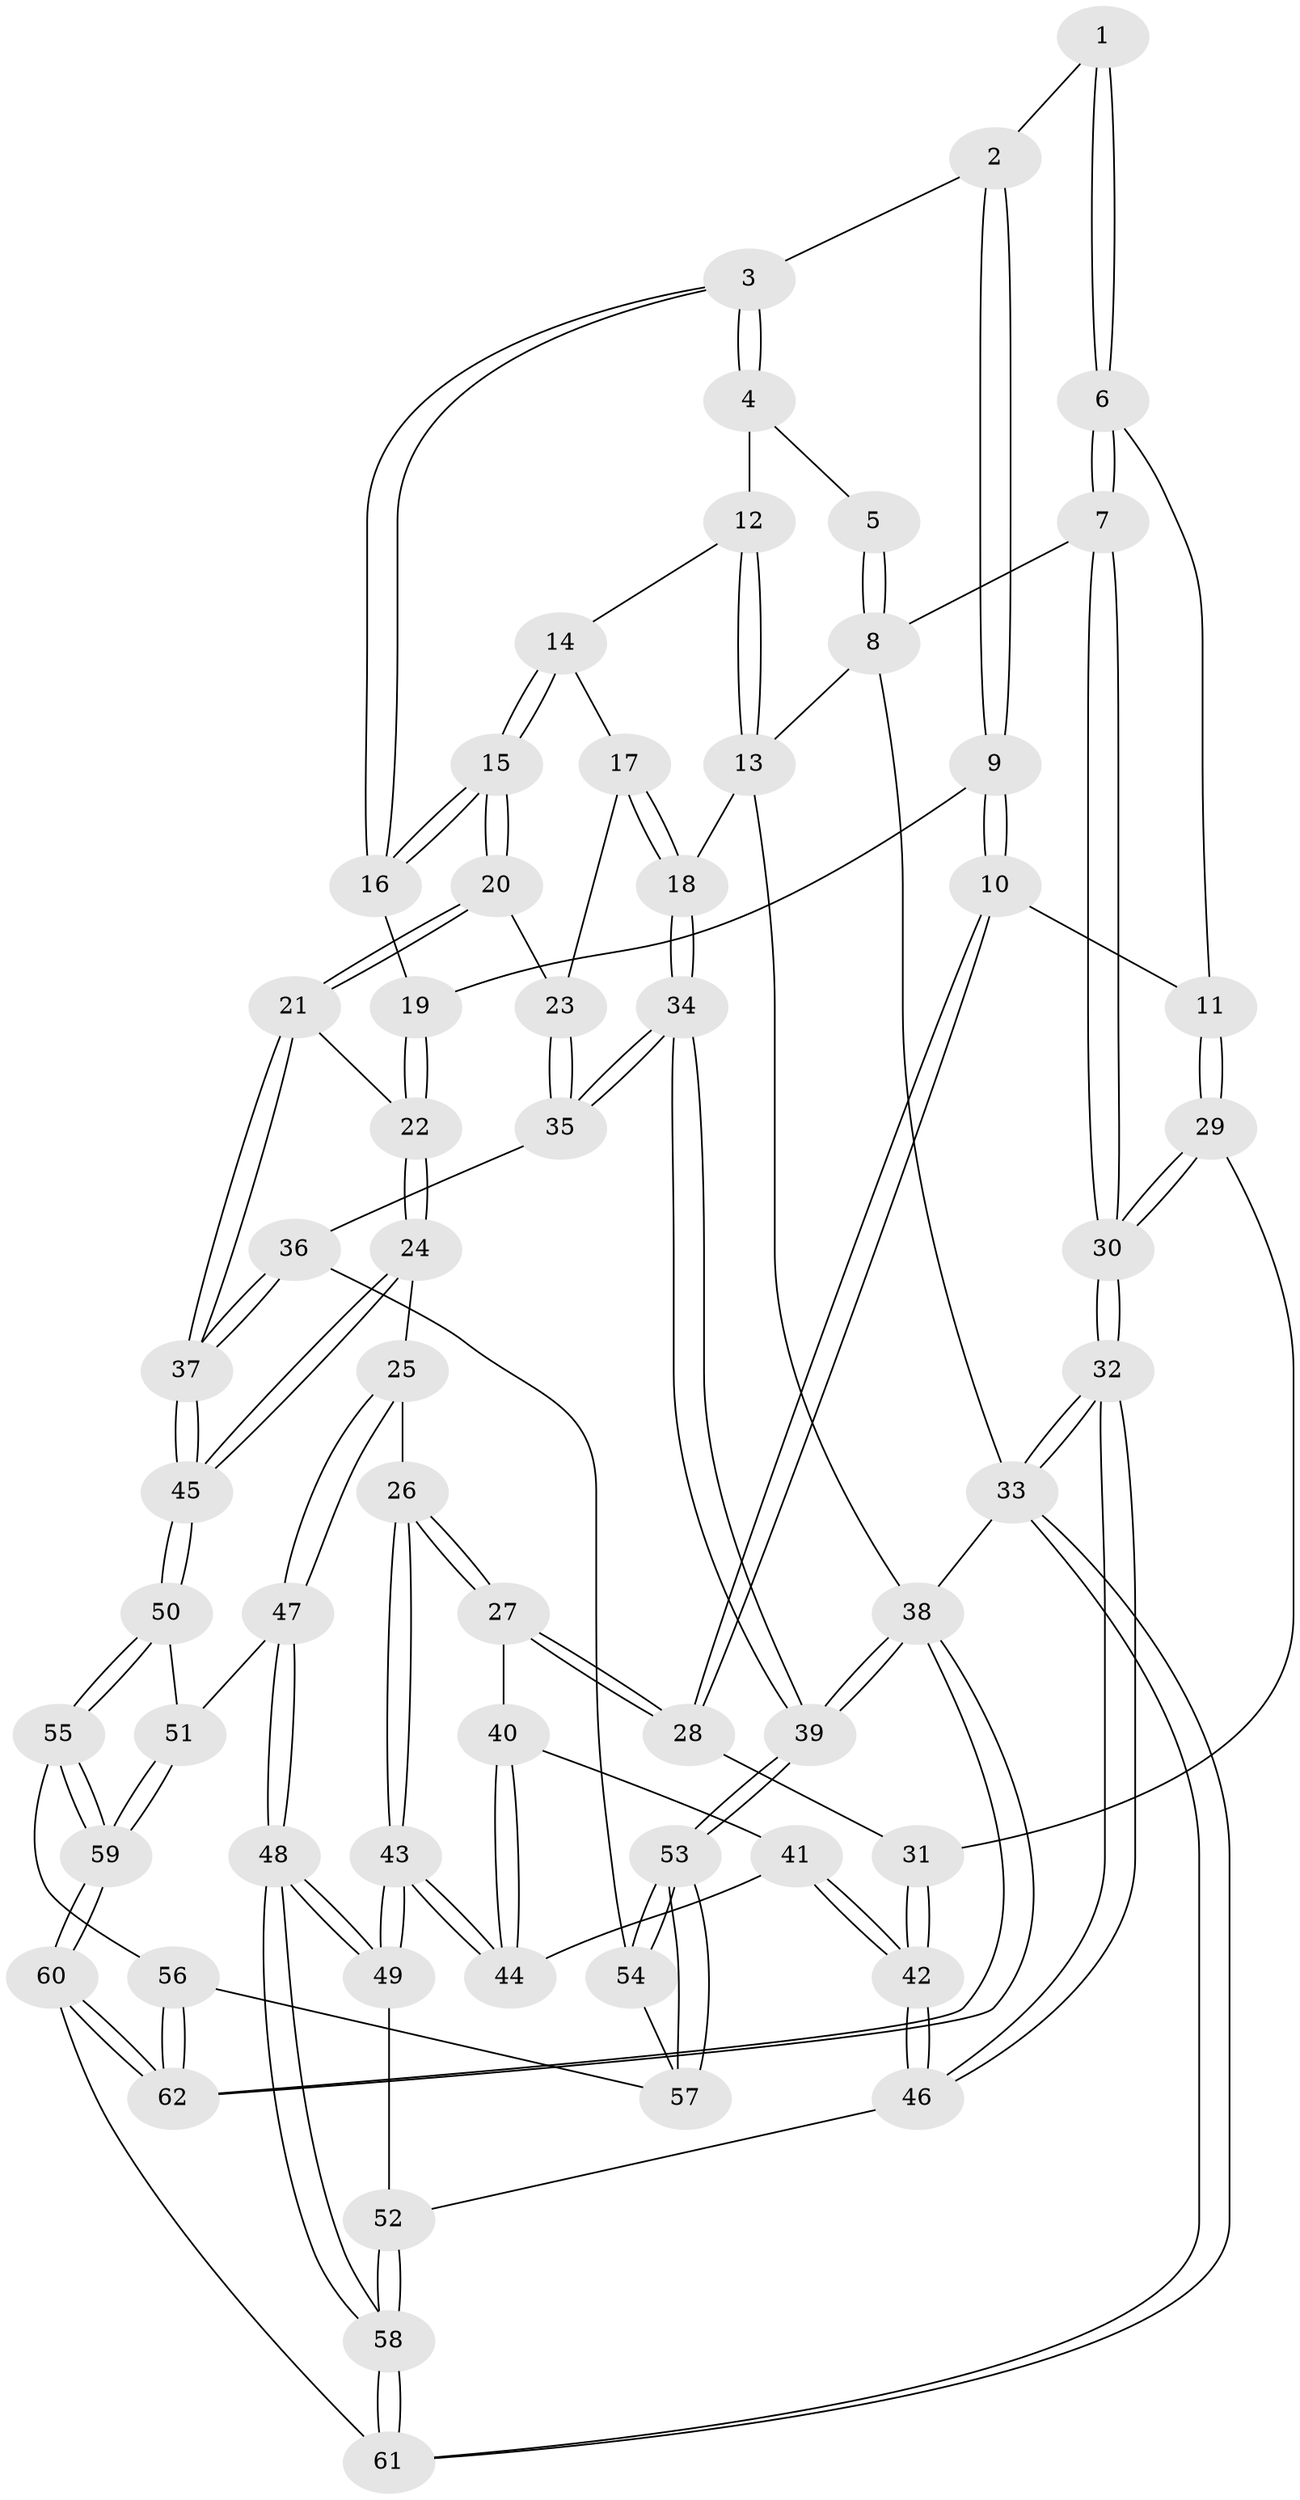 // coarse degree distribution, {4: 0.2972972972972973, 2: 0.08108108108108109, 5: 0.21621621621621623, 7: 0.08108108108108109, 3: 0.10810810810810811, 9: 0.02702702702702703, 6: 0.13513513513513514, 8: 0.05405405405405406}
// Generated by graph-tools (version 1.1) at 2025/05/03/04/25 22:05:35]
// undirected, 62 vertices, 152 edges
graph export_dot {
graph [start="1"]
  node [color=gray90,style=filled];
  1 [pos="+0.20432199707940923+0.04133731911424931"];
  2 [pos="+0.2753576954715692+0.10924818580824248"];
  3 [pos="+0.4782323690083391+0.16289520711987818"];
  4 [pos="+0.6793526463703711+0"];
  5 [pos="+0.05869989992422172+0"];
  6 [pos="+0.19020403776807646+0.2960100952691277"];
  7 [pos="+0+0"];
  8 [pos="+0+0"];
  9 [pos="+0.28859196684114125+0.31443361739921694"];
  10 [pos="+0.2456191816119378+0.34812642379657527"];
  11 [pos="+0.21295230086022296+0.32264392954537674"];
  12 [pos="+0.6984183314623577+0"];
  13 [pos="+1+0"];
  14 [pos="+0.7009571564764592+0"];
  15 [pos="+0.644837991103713+0.3982892912093038"];
  16 [pos="+0.46157833118771974+0.2168553085068977"];
  17 [pos="+0.8017801481469605+0.32853079422852816"];
  18 [pos="+1+0.20479063600670872"];
  19 [pos="+0.41844623426319977+0.2642325353894217"];
  20 [pos="+0.6554901475700052+0.42860033146462456"];
  21 [pos="+0.6175407605783717+0.4701931072289271"];
  22 [pos="+0.4888310902610458+0.46198443030735864"];
  23 [pos="+0.750725966364375+0.4212066989365234"];
  24 [pos="+0.37197313897775586+0.5239989448563263"];
  25 [pos="+0.3464091711569371+0.5280020102958064"];
  26 [pos="+0.30767893136040786+0.511409225242165"];
  27 [pos="+0.25452703310651237+0.4613054799852537"];
  28 [pos="+0.2428520845990815+0.4308892047494095"];
  29 [pos="+0+0.4087292189363368"];
  30 [pos="+0+0.40765290684252486"];
  31 [pos="+0.11531188226722637+0.4435657334766819"];
  32 [pos="+0+0.685126854884249"];
  33 [pos="+0+1"];
  34 [pos="+1+0.49919275666737284"];
  35 [pos="+0.9329690053163995+0.5554948224634986"];
  36 [pos="+0.9307421924313038+0.5587085542292096"];
  37 [pos="+0.6225238996421487+0.6395868123748737"];
  38 [pos="+1+1"];
  39 [pos="+1+1"];
  40 [pos="+0.18277883855341748+0.5279234884368205"];
  41 [pos="+0.11288752880349862+0.5724163180926977"];
  42 [pos="+0.033861824982522735+0.5992915421281784"];
  43 [pos="+0.198382551228029+0.7187957245756877"];
  44 [pos="+0.1776066839837389+0.6541384723058703"];
  45 [pos="+0.6013950432308945+0.7161149733508329"];
  46 [pos="+0+0.6913407739794297"];
  47 [pos="+0.3873312722383299+0.807474931671888"];
  48 [pos="+0.3001129276039869+0.8417659740070733"];
  49 [pos="+0.1959155363888141+0.7305109561227202"];
  50 [pos="+0.6011926469259775+0.7269509762748599"];
  51 [pos="+0.41216557967117573+0.8095228388086476"];
  52 [pos="+0+0.6990760342535479"];
  53 [pos="+1+0.9554299468855835"];
  54 [pos="+0.9139669219998068+0.6004636452634237"];
  55 [pos="+0.7145542010060538+0.8180677578991022"];
  56 [pos="+0.7379633284699301+0.8258979578434773"];
  57 [pos="+0.7987875141734013+0.8130700044073982"];
  58 [pos="+0.2160548335671741+0.9905416622581708"];
  59 [pos="+0.5310894656582814+1"];
  60 [pos="+0.528184685527711+1"];
  61 [pos="+0.1801148473519931+1"];
  62 [pos="+0.7522461800978893+1"];
  1 -- 2;
  1 -- 6;
  1 -- 6;
  2 -- 3;
  2 -- 9;
  2 -- 9;
  3 -- 4;
  3 -- 4;
  3 -- 16;
  3 -- 16;
  4 -- 5;
  4 -- 12;
  5 -- 8;
  5 -- 8;
  6 -- 7;
  6 -- 7;
  6 -- 11;
  7 -- 8;
  7 -- 30;
  7 -- 30;
  8 -- 13;
  8 -- 33;
  9 -- 10;
  9 -- 10;
  9 -- 19;
  10 -- 11;
  10 -- 28;
  10 -- 28;
  11 -- 29;
  11 -- 29;
  12 -- 13;
  12 -- 13;
  12 -- 14;
  13 -- 18;
  13 -- 38;
  14 -- 15;
  14 -- 15;
  14 -- 17;
  15 -- 16;
  15 -- 16;
  15 -- 20;
  15 -- 20;
  16 -- 19;
  17 -- 18;
  17 -- 18;
  17 -- 23;
  18 -- 34;
  18 -- 34;
  19 -- 22;
  19 -- 22;
  20 -- 21;
  20 -- 21;
  20 -- 23;
  21 -- 22;
  21 -- 37;
  21 -- 37;
  22 -- 24;
  22 -- 24;
  23 -- 35;
  23 -- 35;
  24 -- 25;
  24 -- 45;
  24 -- 45;
  25 -- 26;
  25 -- 47;
  25 -- 47;
  26 -- 27;
  26 -- 27;
  26 -- 43;
  26 -- 43;
  27 -- 28;
  27 -- 28;
  27 -- 40;
  28 -- 31;
  29 -- 30;
  29 -- 30;
  29 -- 31;
  30 -- 32;
  30 -- 32;
  31 -- 42;
  31 -- 42;
  32 -- 33;
  32 -- 33;
  32 -- 46;
  32 -- 46;
  33 -- 61;
  33 -- 61;
  33 -- 38;
  34 -- 35;
  34 -- 35;
  34 -- 39;
  34 -- 39;
  35 -- 36;
  36 -- 37;
  36 -- 37;
  36 -- 54;
  37 -- 45;
  37 -- 45;
  38 -- 39;
  38 -- 39;
  38 -- 62;
  38 -- 62;
  39 -- 53;
  39 -- 53;
  40 -- 41;
  40 -- 44;
  40 -- 44;
  41 -- 42;
  41 -- 42;
  41 -- 44;
  42 -- 46;
  42 -- 46;
  43 -- 44;
  43 -- 44;
  43 -- 49;
  43 -- 49;
  45 -- 50;
  45 -- 50;
  46 -- 52;
  47 -- 48;
  47 -- 48;
  47 -- 51;
  48 -- 49;
  48 -- 49;
  48 -- 58;
  48 -- 58;
  49 -- 52;
  50 -- 51;
  50 -- 55;
  50 -- 55;
  51 -- 59;
  51 -- 59;
  52 -- 58;
  52 -- 58;
  53 -- 54;
  53 -- 54;
  53 -- 57;
  53 -- 57;
  54 -- 57;
  55 -- 56;
  55 -- 59;
  55 -- 59;
  56 -- 57;
  56 -- 62;
  56 -- 62;
  58 -- 61;
  58 -- 61;
  59 -- 60;
  59 -- 60;
  60 -- 61;
  60 -- 62;
  60 -- 62;
}
